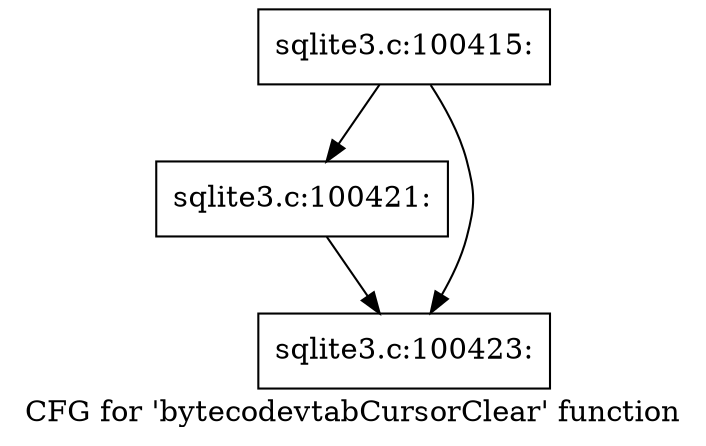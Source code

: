 digraph "CFG for 'bytecodevtabCursorClear' function" {
	label="CFG for 'bytecodevtabCursorClear' function";

	Node0x55c0fb81a200 [shape=record,label="{sqlite3.c:100415:}"];
	Node0x55c0fb81a200 -> Node0x55c0fb81ed20;
	Node0x55c0fb81a200 -> Node0x55c0fb81ed70;
	Node0x55c0fb81ed20 [shape=record,label="{sqlite3.c:100421:}"];
	Node0x55c0fb81ed20 -> Node0x55c0fb81ed70;
	Node0x55c0fb81ed70 [shape=record,label="{sqlite3.c:100423:}"];
}
